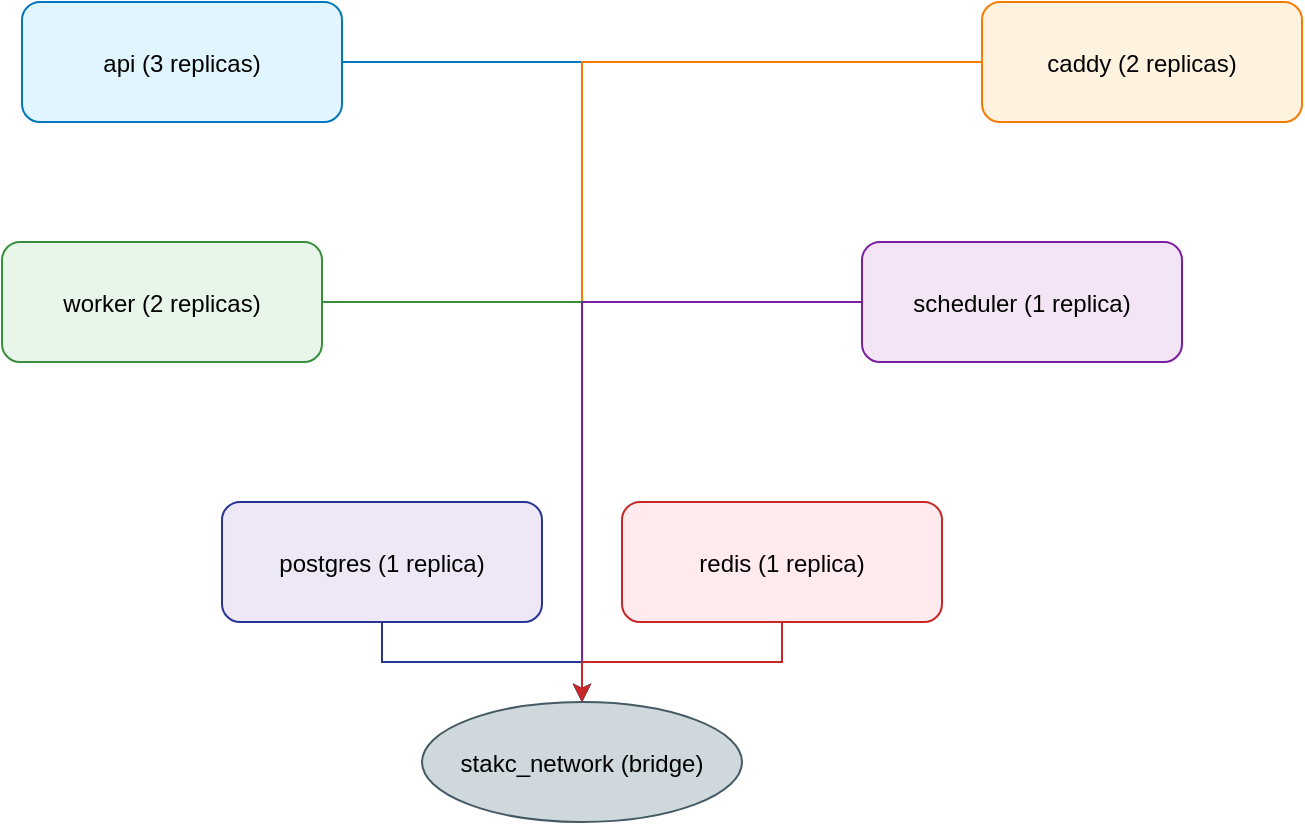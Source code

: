 <mxfile>
    <diagram id="swarm-replica-schema" name="Swarm Replica Schema">
        <mxGraphModel dx="1561" dy="492" grid="1" gridSize="10" guides="1" tooltips="1" connect="1" arrows="1" fold="1" page="1" pageScale="1" pageWidth="850" pageHeight="1100" math="0" shadow="0">
            <root>
                <mxCell id="0"/>
                <mxCell id="1" parent="0"/>
                <mxCell id="2" value="api (3 replicas)" style="rounded=1;fillColor=#e1f5fe;strokeColor=#0277bd;" parent="1" vertex="1">
                    <mxGeometry x="-40" y="10" width="160" height="60" as="geometry"/>
                </mxCell>
                <mxCell id="3" value="caddy (2 replicas)" style="rounded=1;fillColor=#fff3e0;strokeColor=#f57c00;" parent="1" vertex="1">
                    <mxGeometry x="440" y="10" width="160" height="60" as="geometry"/>
                </mxCell>
                <mxCell id="4" value="worker (2 replicas)" style="rounded=1;fillColor=#e8f5e9;strokeColor=#388e3c;" parent="1" vertex="1">
                    <mxGeometry x="-50" y="130" width="160" height="60" as="geometry"/>
                </mxCell>
                <mxCell id="5" value="scheduler (1 replica)" style="rounded=1;fillColor=#f3e5f5;strokeColor=#7b1fa2;" parent="1" vertex="1">
                    <mxGeometry x="380" y="130" width="160" height="60" as="geometry"/>
                </mxCell>
                <mxCell id="6" value="postgres (1 replica)" style="rounded=1;fillColor=#ede7f6;strokeColor=#283593;" parent="1" vertex="1">
                    <mxGeometry x="60" y="260" width="160" height="60" as="geometry"/>
                </mxCell>
                <mxCell id="7" value="redis (1 replica)" style="rounded=1;fillColor=#ffebee;strokeColor=#c62828;" parent="1" vertex="1">
                    <mxGeometry x="260" y="260" width="160" height="60" as="geometry"/>
                </mxCell>
                <mxCell id="8" value="stakc_network (bridge)" style="ellipse;fillColor=#cfd8dc;strokeColor=#455a64;" parent="1" vertex="1">
                    <mxGeometry x="160" y="360" width="160" height="60" as="geometry"/>
                </mxCell>
                <mxCell id="9" style="edgeStyle=orthogonalEdgeStyle;rounded=0;jettySize=auto;orthogonalLoop=1;strokeColor=#0277bd;" parent="1" source="2" target="8" edge="1">
                    <mxGeometry relative="1" as="geometry"/>
                </mxCell>
                <mxCell id="10" style="edgeStyle=orthogonalEdgeStyle;rounded=0;jettySize=auto;orthogonalLoop=1;strokeColor=#f57c00;" parent="1" source="3" target="8" edge="1">
                    <mxGeometry relative="1" as="geometry"/>
                </mxCell>
                <mxCell id="11" style="edgeStyle=orthogonalEdgeStyle;rounded=0;jettySize=auto;orthogonalLoop=1;strokeColor=#388e3c;" parent="1" source="4" target="8" edge="1">
                    <mxGeometry relative="1" as="geometry"/>
                </mxCell>
                <mxCell id="12" style="edgeStyle=orthogonalEdgeStyle;rounded=0;jettySize=auto;orthogonalLoop=1;strokeColor=#7b1fa2;" parent="1" source="5" target="8" edge="1">
                    <mxGeometry relative="1" as="geometry"/>
                </mxCell>
                <mxCell id="13" style="edgeStyle=orthogonalEdgeStyle;rounded=0;jettySize=auto;orthogonalLoop=1;strokeColor=#283593;" parent="1" source="6" target="8" edge="1">
                    <mxGeometry relative="1" as="geometry"/>
                </mxCell>
                <mxCell id="14" style="edgeStyle=orthogonalEdgeStyle;rounded=0;jettySize=auto;orthogonalLoop=1;strokeColor=#c62828;" parent="1" source="7" target="8" edge="1">
                    <mxGeometry relative="1" as="geometry"/>
                </mxCell>
            </root>
        </mxGraphModel>
    </diagram>
</mxfile>